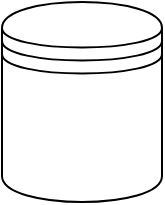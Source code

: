 <mxfile>
    <diagram id="NalCY5RyKNrIe_2x7O1u" name="第 1 页">
        <mxGraphModel dx="1177" dy="239" grid="1" gridSize="10" guides="1" tooltips="1" connect="1" arrows="1" fold="1" page="1" pageScale="1" pageWidth="827" pageHeight="1169" math="0" shadow="0">
            <root>
                <mxCell id="0"/>
                <mxCell id="1" parent="0"/>
                <mxCell id="4" value="" style="shape=datastore;whiteSpace=wrap;html=1;" vertex="1" parent="1">
                    <mxGeometry x="-200" width="80" height="100" as="geometry"/>
                </mxCell>
            </root>
        </mxGraphModel>
    </diagram>
</mxfile>